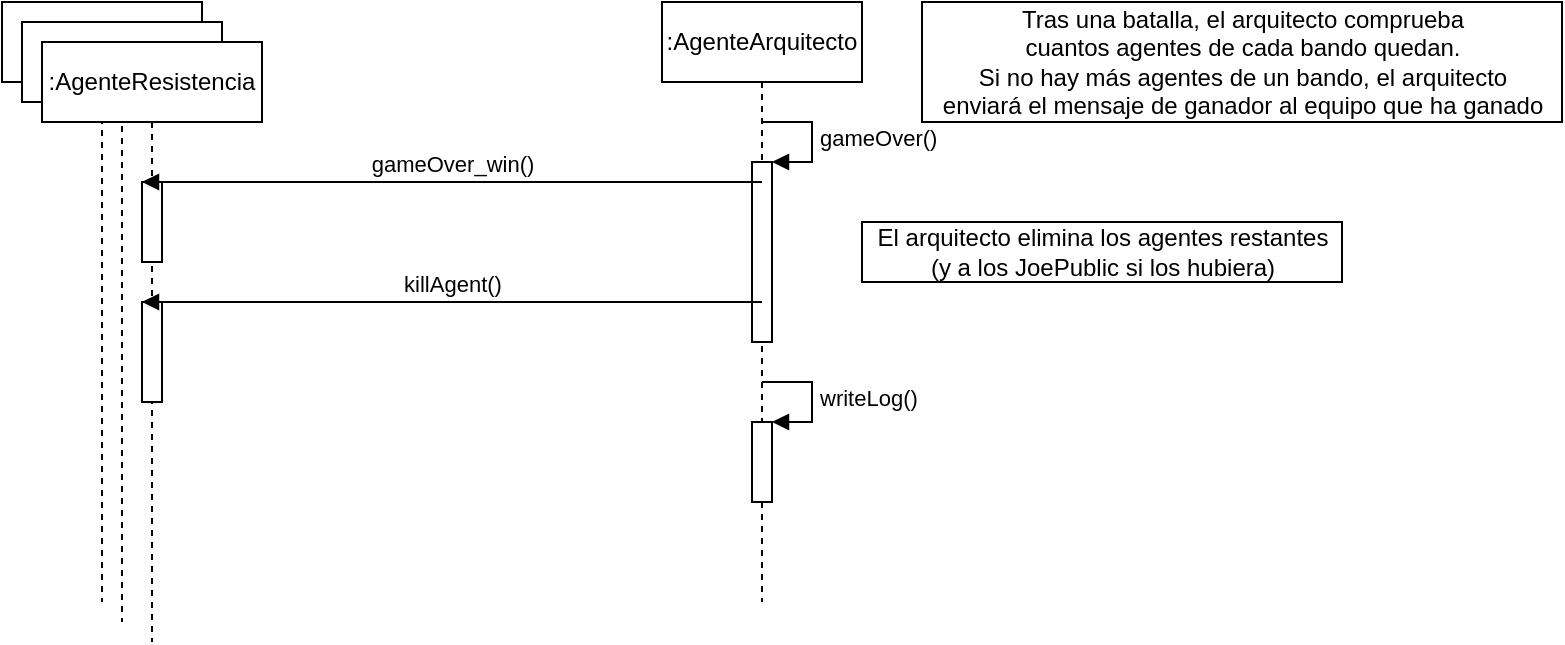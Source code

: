 <mxfile version="13.9.5" type="device"><diagram id="2V8ViDsoXErhfNpqgPWo" name="Página-1"><mxGraphModel dx="788" dy="560" grid="1" gridSize="10" guides="1" tooltips="1" connect="1" arrows="1" fold="1" page="1" pageScale="1" pageWidth="827" pageHeight="1169" math="0" shadow="0"><root><mxCell id="0"/><mxCell id="1" parent="0"/><mxCell id="Hp-deEvgCYJCaEIBwEMW-4" value="" style="group;flipH=1;" vertex="1" connectable="0" parent="1"><mxGeometry x="120" y="70" width="130" height="320" as="geometry"/></mxCell><mxCell id="Hp-deEvgCYJCaEIBwEMW-1" value=":Object" style="shape=umlLifeline;perimeter=lifelinePerimeter;whiteSpace=wrap;html=1;container=1;collapsible=0;recursiveResize=0;outlineConnect=0;" vertex="1" parent="Hp-deEvgCYJCaEIBwEMW-4"><mxGeometry width="100" height="300" as="geometry"/></mxCell><mxCell id="Hp-deEvgCYJCaEIBwEMW-2" value=":Object" style="shape=umlLifeline;perimeter=lifelinePerimeter;whiteSpace=wrap;html=1;container=1;collapsible=0;recursiveResize=0;outlineConnect=0;" vertex="1" parent="Hp-deEvgCYJCaEIBwEMW-4"><mxGeometry x="10" y="10" width="100" height="300" as="geometry"/></mxCell><mxCell id="Hp-deEvgCYJCaEIBwEMW-3" value=":AgenteResistencia" style="shape=umlLifeline;perimeter=lifelinePerimeter;whiteSpace=wrap;html=1;container=1;collapsible=0;recursiveResize=0;outlineConnect=0;" vertex="1" parent="Hp-deEvgCYJCaEIBwEMW-4"><mxGeometry x="20" y="20" width="110" height="300" as="geometry"/></mxCell><mxCell id="Hp-deEvgCYJCaEIBwEMW-7" value="" style="html=1;points=[];perimeter=orthogonalPerimeter;strokeColor=#000000;" vertex="1" parent="Hp-deEvgCYJCaEIBwEMW-3"><mxGeometry x="50" y="70" width="10" height="40" as="geometry"/></mxCell><mxCell id="Hp-deEvgCYJCaEIBwEMW-12" value="" style="html=1;points=[];perimeter=orthogonalPerimeter;strokeColor=#000000;" vertex="1" parent="Hp-deEvgCYJCaEIBwEMW-3"><mxGeometry x="50" y="130" width="10" height="50" as="geometry"/></mxCell><mxCell id="Hp-deEvgCYJCaEIBwEMW-5" value=":AgenteArquitecto" style="shape=umlLifeline;perimeter=lifelinePerimeter;whiteSpace=wrap;html=1;container=1;collapsible=0;recursiveResize=0;outlineConnect=0;flipH=1;" vertex="1" parent="1"><mxGeometry x="450" y="70" width="100" height="300" as="geometry"/></mxCell><mxCell id="Hp-deEvgCYJCaEIBwEMW-15" value="" style="html=1;points=[];perimeter=orthogonalPerimeter;strokeColor=#000000;" vertex="1" parent="Hp-deEvgCYJCaEIBwEMW-5"><mxGeometry x="45" y="80" width="10" height="90" as="geometry"/></mxCell><mxCell id="Hp-deEvgCYJCaEIBwEMW-16" value="gameOver()" style="edgeStyle=orthogonalEdgeStyle;html=1;align=left;spacingLeft=2;endArrow=block;rounded=0;entryX=1;entryY=0;" edge="1" target="Hp-deEvgCYJCaEIBwEMW-15" parent="Hp-deEvgCYJCaEIBwEMW-5"><mxGeometry relative="1" as="geometry"><mxPoint x="50" y="60" as="sourcePoint"/><Array as="points"><mxPoint x="75" y="60"/></Array></mxGeometry></mxCell><mxCell id="Hp-deEvgCYJCaEIBwEMW-17" value="" style="html=1;points=[];perimeter=orthogonalPerimeter;strokeColor=#000000;" vertex="1" parent="Hp-deEvgCYJCaEIBwEMW-5"><mxGeometry x="45" y="210" width="10" height="40" as="geometry"/></mxCell><mxCell id="Hp-deEvgCYJCaEIBwEMW-18" value="writeLog()" style="edgeStyle=orthogonalEdgeStyle;html=1;align=left;spacingLeft=2;endArrow=block;rounded=0;entryX=1;entryY=0;" edge="1" target="Hp-deEvgCYJCaEIBwEMW-17" parent="Hp-deEvgCYJCaEIBwEMW-5"><mxGeometry relative="1" as="geometry"><mxPoint x="50" y="190" as="sourcePoint"/><Array as="points"><mxPoint x="75" y="190"/></Array></mxGeometry></mxCell><mxCell id="Hp-deEvgCYJCaEIBwEMW-6" value="Tras una batalla, el arquitecto comprueba&lt;br&gt;cuantos agentes de cada bando quedan.&lt;br&gt;Si no hay más agentes de un bando, el arquitecto&lt;br&gt;enviará el mensaje de ganador al equipo que ha ganado" style="text;html=1;align=center;verticalAlign=middle;resizable=0;points=[];autosize=1;strokeColor=#000000;" vertex="1" parent="1"><mxGeometry x="580" y="70" width="320" height="60" as="geometry"/></mxCell><mxCell id="Hp-deEvgCYJCaEIBwEMW-8" value="gameOver_win()" style="html=1;verticalAlign=bottom;endArrow=block;entryX=0;entryY=0;" edge="1" target="Hp-deEvgCYJCaEIBwEMW-7" parent="1" source="Hp-deEvgCYJCaEIBwEMW-5"><mxGeometry relative="1" as="geometry"><mxPoint x="120" y="160" as="sourcePoint"/></mxGeometry></mxCell><mxCell id="Hp-deEvgCYJCaEIBwEMW-10" value="El arquitecto elimina los agentes restantes&lt;br&gt;(y a los JoePublic si los hubiera)" style="text;html=1;align=center;verticalAlign=middle;resizable=0;points=[];autosize=1;strokeColor=#000000;" vertex="1" parent="1"><mxGeometry x="550" y="180" width="240" height="30" as="geometry"/></mxCell><mxCell id="Hp-deEvgCYJCaEIBwEMW-13" value="killAgent()" style="html=1;verticalAlign=bottom;endArrow=block;entryX=0;entryY=0;" edge="1" target="Hp-deEvgCYJCaEIBwEMW-12" parent="1" source="Hp-deEvgCYJCaEIBwEMW-5"><mxGeometry relative="1" as="geometry"><mxPoint x="120" y="220" as="sourcePoint"/></mxGeometry></mxCell></root></mxGraphModel></diagram></mxfile>